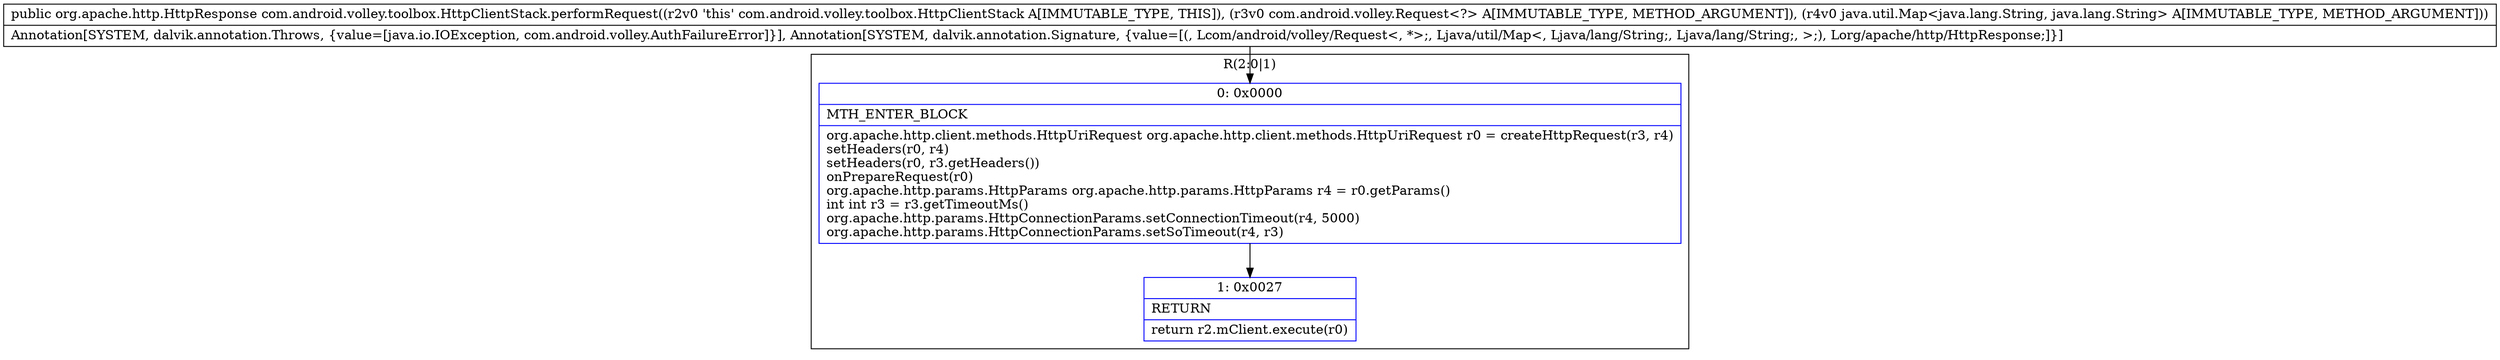 digraph "CFG forcom.android.volley.toolbox.HttpClientStack.performRequest(Lcom\/android\/volley\/Request;Ljava\/util\/Map;)Lorg\/apache\/http\/HttpResponse;" {
subgraph cluster_Region_1933466486 {
label = "R(2:0|1)";
node [shape=record,color=blue];
Node_0 [shape=record,label="{0\:\ 0x0000|MTH_ENTER_BLOCK\l|org.apache.http.client.methods.HttpUriRequest org.apache.http.client.methods.HttpUriRequest r0 = createHttpRequest(r3, r4)\lsetHeaders(r0, r4)\lsetHeaders(r0, r3.getHeaders())\lonPrepareRequest(r0)\lorg.apache.http.params.HttpParams org.apache.http.params.HttpParams r4 = r0.getParams()\lint int r3 = r3.getTimeoutMs()\lorg.apache.http.params.HttpConnectionParams.setConnectionTimeout(r4, 5000)\lorg.apache.http.params.HttpConnectionParams.setSoTimeout(r4, r3)\l}"];
Node_1 [shape=record,label="{1\:\ 0x0027|RETURN\l|return r2.mClient.execute(r0)\l}"];
}
MethodNode[shape=record,label="{public org.apache.http.HttpResponse com.android.volley.toolbox.HttpClientStack.performRequest((r2v0 'this' com.android.volley.toolbox.HttpClientStack A[IMMUTABLE_TYPE, THIS]), (r3v0 com.android.volley.Request\<?\> A[IMMUTABLE_TYPE, METHOD_ARGUMENT]), (r4v0 java.util.Map\<java.lang.String, java.lang.String\> A[IMMUTABLE_TYPE, METHOD_ARGUMENT]))  | Annotation[SYSTEM, dalvik.annotation.Throws, \{value=[java.io.IOException, com.android.volley.AuthFailureError]\}], Annotation[SYSTEM, dalvik.annotation.Signature, \{value=[(, Lcom\/android\/volley\/Request\<, *\>;, Ljava\/util\/Map\<, Ljava\/lang\/String;, Ljava\/lang\/String;, \>;), Lorg\/apache\/http\/HttpResponse;]\}]\l}"];
MethodNode -> Node_0;
Node_0 -> Node_1;
}

